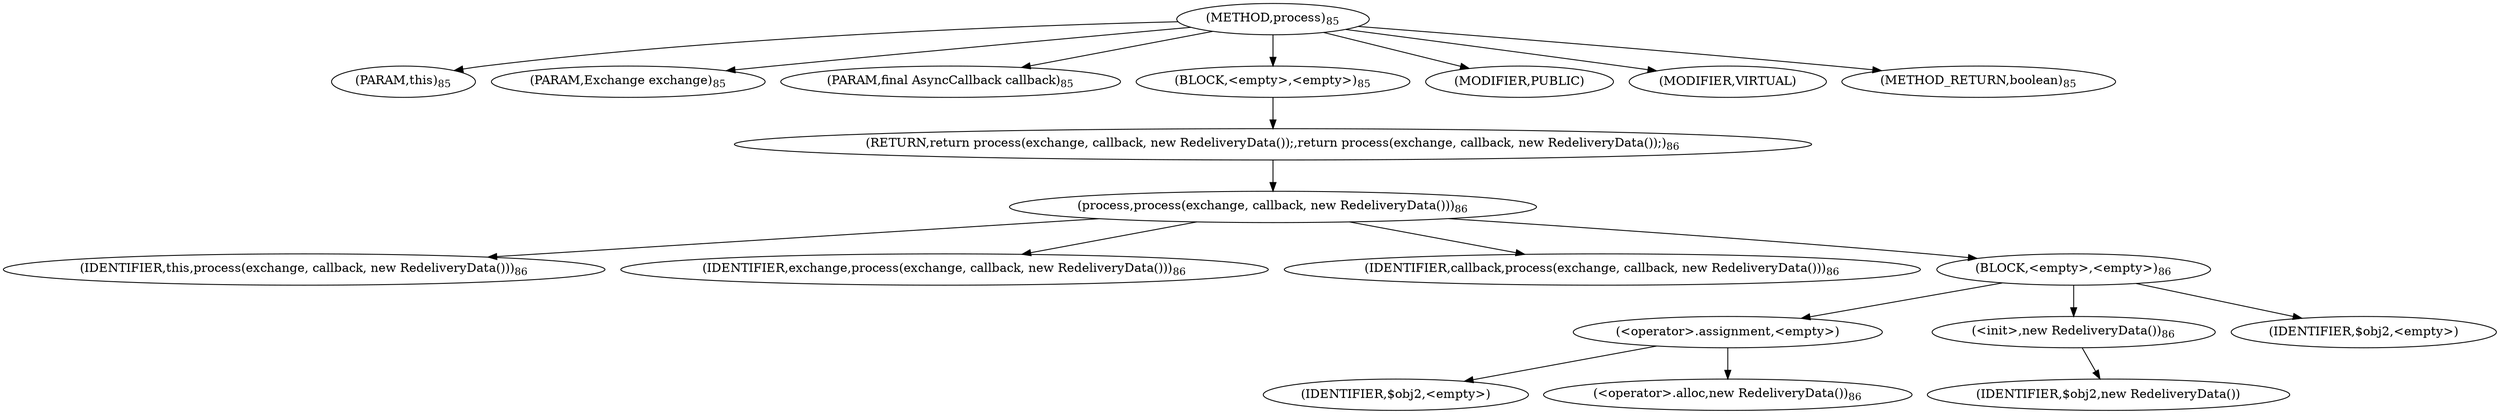 digraph "process" {  
"204" [label = <(METHOD,process)<SUB>85</SUB>> ]
"25" [label = <(PARAM,this)<SUB>85</SUB>> ]
"205" [label = <(PARAM,Exchange exchange)<SUB>85</SUB>> ]
"206" [label = <(PARAM,final AsyncCallback callback)<SUB>85</SUB>> ]
"207" [label = <(BLOCK,&lt;empty&gt;,&lt;empty&gt;)<SUB>85</SUB>> ]
"208" [label = <(RETURN,return process(exchange, callback, new RedeliveryData());,return process(exchange, callback, new RedeliveryData());)<SUB>86</SUB>> ]
"209" [label = <(process,process(exchange, callback, new RedeliveryData()))<SUB>86</SUB>> ]
"24" [label = <(IDENTIFIER,this,process(exchange, callback, new RedeliveryData()))<SUB>86</SUB>> ]
"210" [label = <(IDENTIFIER,exchange,process(exchange, callback, new RedeliveryData()))<SUB>86</SUB>> ]
"211" [label = <(IDENTIFIER,callback,process(exchange, callback, new RedeliveryData()))<SUB>86</SUB>> ]
"212" [label = <(BLOCK,&lt;empty&gt;,&lt;empty&gt;)<SUB>86</SUB>> ]
"213" [label = <(&lt;operator&gt;.assignment,&lt;empty&gt;)> ]
"214" [label = <(IDENTIFIER,$obj2,&lt;empty&gt;)> ]
"215" [label = <(&lt;operator&gt;.alloc,new RedeliveryData())<SUB>86</SUB>> ]
"216" [label = <(&lt;init&gt;,new RedeliveryData())<SUB>86</SUB>> ]
"217" [label = <(IDENTIFIER,$obj2,new RedeliveryData())> ]
"218" [label = <(IDENTIFIER,$obj2,&lt;empty&gt;)> ]
"219" [label = <(MODIFIER,PUBLIC)> ]
"220" [label = <(MODIFIER,VIRTUAL)> ]
"221" [label = <(METHOD_RETURN,boolean)<SUB>85</SUB>> ]
  "204" -> "25" 
  "204" -> "205" 
  "204" -> "206" 
  "204" -> "207" 
  "204" -> "219" 
  "204" -> "220" 
  "204" -> "221" 
  "207" -> "208" 
  "208" -> "209" 
  "209" -> "24" 
  "209" -> "210" 
  "209" -> "211" 
  "209" -> "212" 
  "212" -> "213" 
  "212" -> "216" 
  "212" -> "218" 
  "213" -> "214" 
  "213" -> "215" 
  "216" -> "217" 
}
